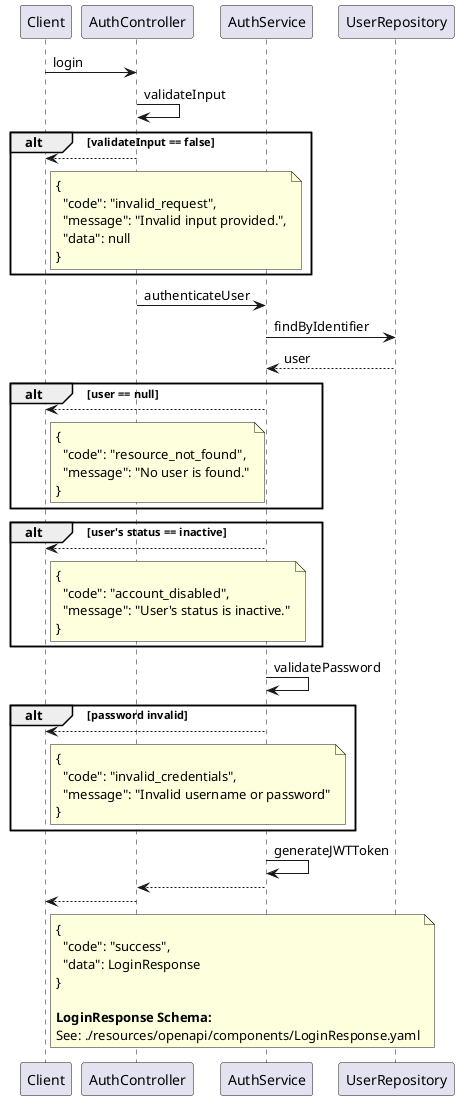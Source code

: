 @startuml
'https://plantuml.com/sequence-diagram

Client -> AuthController: login
AuthController -> AuthController: validateInput
alt validateInput == false
    Client <-- AuthController:
    note right of Client
    {
      "code": "invalid_request",
      "message": "Invalid input provided.",
      "data": null
    }
    end note
end
AuthController -> AuthService: authenticateUser
AuthService -> UserRepository: findByIdentifier
UserRepository --> AuthService: user
alt user == null
    Client <-- AuthService:
    note right of Client
    {
      "code": "resource_not_found",
      "message": "No user is found."
    }
    end note
end
alt user's status == inactive
    Client <-- AuthService:
    note right of Client
    {
      "code": "account_disabled",
      "message": "User's status is inactive."
    }
    end note
end

AuthService -> AuthService: validatePassword
alt password invalid
    Client <-- AuthService:
    note right of Client
    {
      "code": "invalid_credentials",
      "message": "Invalid username or password"
    }
    end note
end
AuthService -> AuthService: generateJWTToken
AuthController <-- AuthService:
Client <-- AuthController:
note right of Client
{
  "code": "success",
  "data": LoginResponse
}

**LoginResponse Schema:**
See: ./resources/openapi/components/LoginResponse.yaml
end note

@enduml